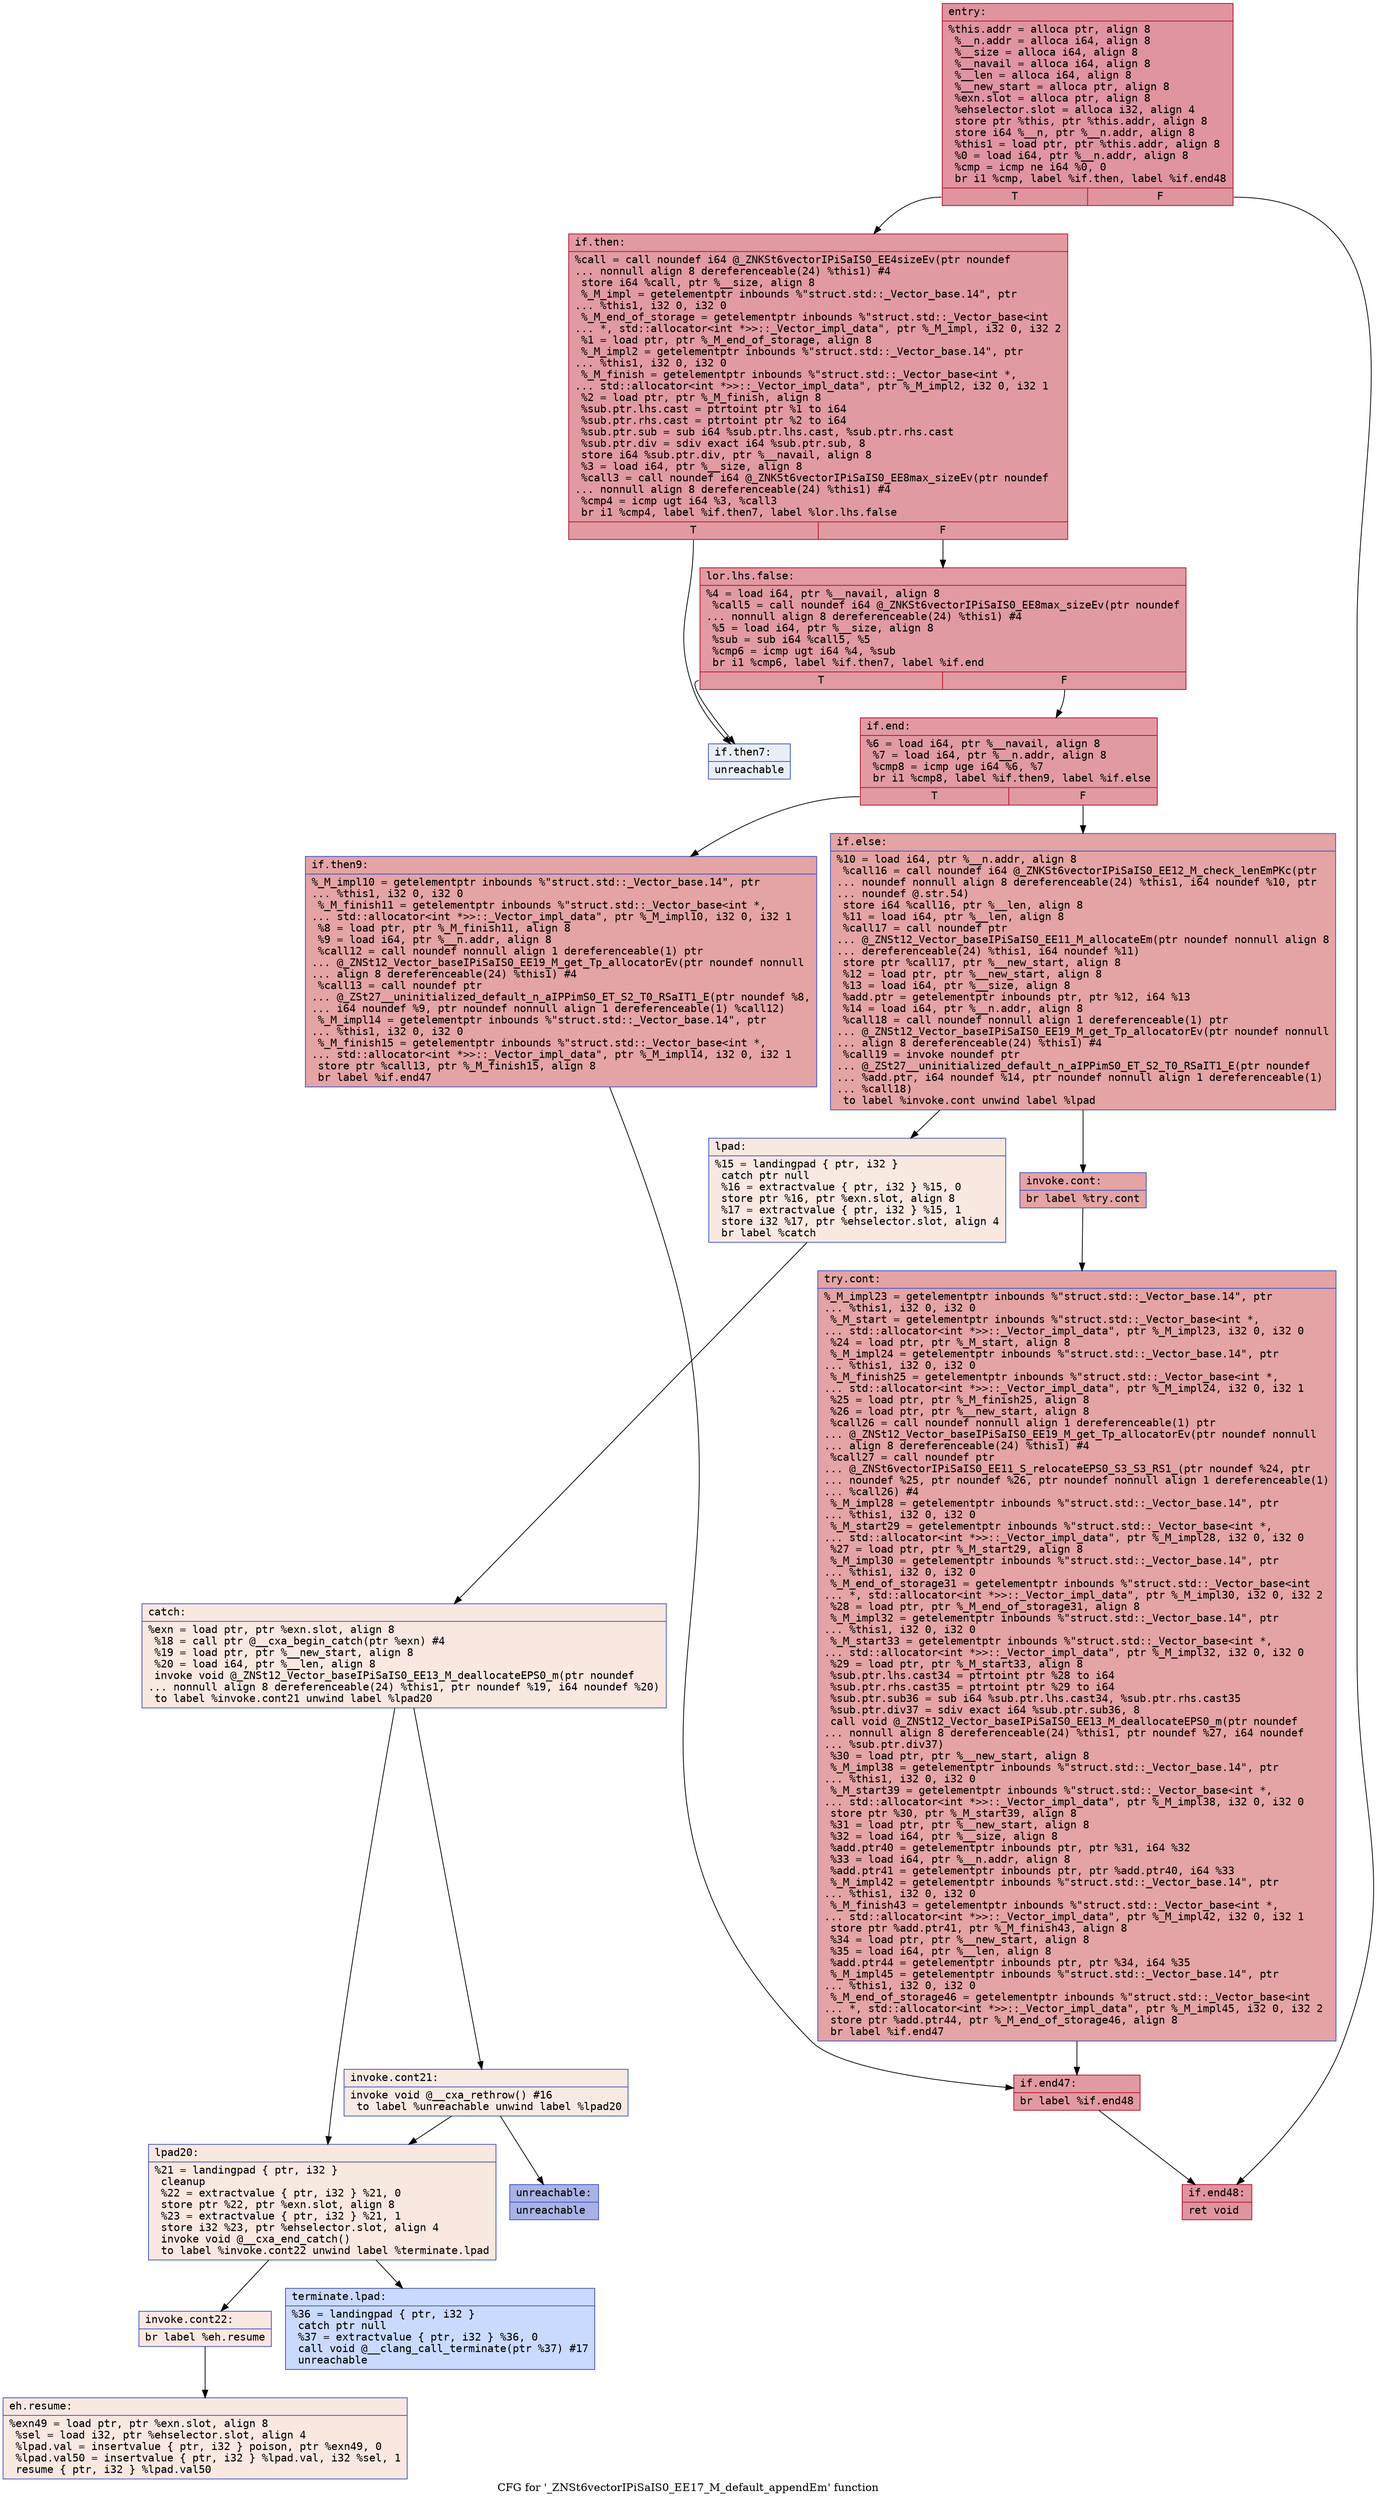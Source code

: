 digraph "CFG for '_ZNSt6vectorIPiSaIS0_EE17_M_default_appendEm' function" {
	label="CFG for '_ZNSt6vectorIPiSaIS0_EE17_M_default_appendEm' function";

	Node0x56285ad55a00 [shape=record,color="#b70d28ff", style=filled, fillcolor="#b70d2870" fontname="Courier",label="{entry:\l|  %this.addr = alloca ptr, align 8\l  %__n.addr = alloca i64, align 8\l  %__size = alloca i64, align 8\l  %__navail = alloca i64, align 8\l  %__len = alloca i64, align 8\l  %__new_start = alloca ptr, align 8\l  %exn.slot = alloca ptr, align 8\l  %ehselector.slot = alloca i32, align 4\l  store ptr %this, ptr %this.addr, align 8\l  store i64 %__n, ptr %__n.addr, align 8\l  %this1 = load ptr, ptr %this.addr, align 8\l  %0 = load i64, ptr %__n.addr, align 8\l  %cmp = icmp ne i64 %0, 0\l  br i1 %cmp, label %if.then, label %if.end48\l|{<s0>T|<s1>F}}"];
	Node0x56285ad55a00:s0 -> Node0x56285ad558e0[tooltip="entry -> if.then\nProbability 62.50%" ];
	Node0x56285ad55a00:s1 -> Node0x56285ad55950[tooltip="entry -> if.end48\nProbability 37.50%" ];
	Node0x56285ad558e0 [shape=record,color="#b70d28ff", style=filled, fillcolor="#bb1b2c70" fontname="Courier",label="{if.then:\l|  %call = call noundef i64 @_ZNKSt6vectorIPiSaIS0_EE4sizeEv(ptr noundef\l... nonnull align 8 dereferenceable(24) %this1) #4\l  store i64 %call, ptr %__size, align 8\l  %_M_impl = getelementptr inbounds %\"struct.std::_Vector_base.14\", ptr\l... %this1, i32 0, i32 0\l  %_M_end_of_storage = getelementptr inbounds %\"struct.std::_Vector_base\<int\l... *, std::allocator\<int *\>\>::_Vector_impl_data\", ptr %_M_impl, i32 0, i32 2\l  %1 = load ptr, ptr %_M_end_of_storage, align 8\l  %_M_impl2 = getelementptr inbounds %\"struct.std::_Vector_base.14\", ptr\l... %this1, i32 0, i32 0\l  %_M_finish = getelementptr inbounds %\"struct.std::_Vector_base\<int *,\l... std::allocator\<int *\>\>::_Vector_impl_data\", ptr %_M_impl2, i32 0, i32 1\l  %2 = load ptr, ptr %_M_finish, align 8\l  %sub.ptr.lhs.cast = ptrtoint ptr %1 to i64\l  %sub.ptr.rhs.cast = ptrtoint ptr %2 to i64\l  %sub.ptr.sub = sub i64 %sub.ptr.lhs.cast, %sub.ptr.rhs.cast\l  %sub.ptr.div = sdiv exact i64 %sub.ptr.sub, 8\l  store i64 %sub.ptr.div, ptr %__navail, align 8\l  %3 = load i64, ptr %__size, align 8\l  %call3 = call noundef i64 @_ZNKSt6vectorIPiSaIS0_EE8max_sizeEv(ptr noundef\l... nonnull align 8 dereferenceable(24) %this1) #4\l  %cmp4 = icmp ugt i64 %3, %call3\l  br i1 %cmp4, label %if.then7, label %lor.lhs.false\l|{<s0>T|<s1>F}}"];
	Node0x56285ad558e0:s0 -> Node0x56285ad562a0[tooltip="if.then -> if.then7\nProbability 0.00%" ];
	Node0x56285ad558e0:s1 -> Node0x56285ad562f0[tooltip="if.then -> lor.lhs.false\nProbability 100.00%" ];
	Node0x56285ad562f0 [shape=record,color="#b70d28ff", style=filled, fillcolor="#bb1b2c70" fontname="Courier",label="{lor.lhs.false:\l|  %4 = load i64, ptr %__navail, align 8\l  %call5 = call noundef i64 @_ZNKSt6vectorIPiSaIS0_EE8max_sizeEv(ptr noundef\l... nonnull align 8 dereferenceable(24) %this1) #4\l  %5 = load i64, ptr %__size, align 8\l  %sub = sub i64 %call5, %5\l  %cmp6 = icmp ugt i64 %4, %sub\l  br i1 %cmp6, label %if.then7, label %if.end\l|{<s0>T|<s1>F}}"];
	Node0x56285ad562f0:s0 -> Node0x56285ad562a0[tooltip="lor.lhs.false -> if.then7\nProbability 0.00%" ];
	Node0x56285ad562f0:s1 -> Node0x56285ad57860[tooltip="lor.lhs.false -> if.end\nProbability 100.00%" ];
	Node0x56285ad562a0 [shape=record,color="#3d50c3ff", style=filled, fillcolor="#cbd8ee70" fontname="Courier",label="{if.then7:\l|  unreachable\l}"];
	Node0x56285ad57860 [shape=record,color="#b70d28ff", style=filled, fillcolor="#bb1b2c70" fontname="Courier",label="{if.end:\l|  %6 = load i64, ptr %__navail, align 8\l  %7 = load i64, ptr %__n.addr, align 8\l  %cmp8 = icmp uge i64 %6, %7\l  br i1 %cmp8, label %if.then9, label %if.else\l|{<s0>T|<s1>F}}"];
	Node0x56285ad57860:s0 -> Node0x56285ad57b80[tooltip="if.end -> if.then9\nProbability 50.00%" ];
	Node0x56285ad57860:s1 -> Node0x56285ad57bd0[tooltip="if.end -> if.else\nProbability 50.00%" ];
	Node0x56285ad57b80 [shape=record,color="#3d50c3ff", style=filled, fillcolor="#c32e3170" fontname="Courier",label="{if.then9:\l|  %_M_impl10 = getelementptr inbounds %\"struct.std::_Vector_base.14\", ptr\l... %this1, i32 0, i32 0\l  %_M_finish11 = getelementptr inbounds %\"struct.std::_Vector_base\<int *,\l... std::allocator\<int *\>\>::_Vector_impl_data\", ptr %_M_impl10, i32 0, i32 1\l  %8 = load ptr, ptr %_M_finish11, align 8\l  %9 = load i64, ptr %__n.addr, align 8\l  %call12 = call noundef nonnull align 1 dereferenceable(1) ptr\l... @_ZNSt12_Vector_baseIPiSaIS0_EE19_M_get_Tp_allocatorEv(ptr noundef nonnull\l... align 8 dereferenceable(24) %this1) #4\l  %call13 = call noundef ptr\l... @_ZSt27__uninitialized_default_n_aIPPimS0_ET_S2_T0_RSaIT1_E(ptr noundef %8,\l... i64 noundef %9, ptr noundef nonnull align 1 dereferenceable(1) %call12)\l  %_M_impl14 = getelementptr inbounds %\"struct.std::_Vector_base.14\", ptr\l... %this1, i32 0, i32 0\l  %_M_finish15 = getelementptr inbounds %\"struct.std::_Vector_base\<int *,\l... std::allocator\<int *\>\>::_Vector_impl_data\", ptr %_M_impl14, i32 0, i32 1\l  store ptr %call13, ptr %_M_finish15, align 8\l  br label %if.end47\l}"];
	Node0x56285ad57b80 -> Node0x56285ad580d0[tooltip="if.then9 -> if.end47\nProbability 100.00%" ];
	Node0x56285ad57bd0 [shape=record,color="#3d50c3ff", style=filled, fillcolor="#c32e3170" fontname="Courier",label="{if.else:\l|  %10 = load i64, ptr %__n.addr, align 8\l  %call16 = call noundef i64 @_ZNKSt6vectorIPiSaIS0_EE12_M_check_lenEmPKc(ptr\l... noundef nonnull align 8 dereferenceable(24) %this1, i64 noundef %10, ptr\l... noundef @.str.54)\l  store i64 %call16, ptr %__len, align 8\l  %11 = load i64, ptr %__len, align 8\l  %call17 = call noundef ptr\l... @_ZNSt12_Vector_baseIPiSaIS0_EE11_M_allocateEm(ptr noundef nonnull align 8\l... dereferenceable(24) %this1, i64 noundef %11)\l  store ptr %call17, ptr %__new_start, align 8\l  %12 = load ptr, ptr %__new_start, align 8\l  %13 = load i64, ptr %__size, align 8\l  %add.ptr = getelementptr inbounds ptr, ptr %12, i64 %13\l  %14 = load i64, ptr %__n.addr, align 8\l  %call18 = call noundef nonnull align 1 dereferenceable(1) ptr\l... @_ZNSt12_Vector_baseIPiSaIS0_EE19_M_get_Tp_allocatorEv(ptr noundef nonnull\l... align 8 dereferenceable(24) %this1) #4\l  %call19 = invoke noundef ptr\l... @_ZSt27__uninitialized_default_n_aIPPimS0_ET_S2_T0_RSaIT1_E(ptr noundef\l... %add.ptr, i64 noundef %14, ptr noundef nonnull align 1 dereferenceable(1)\l... %call18)\l          to label %invoke.cont unwind label %lpad\l}"];
	Node0x56285ad57bd0 -> Node0x56285ad58e90[tooltip="if.else -> invoke.cont\nProbability 100.00%" ];
	Node0x56285ad57bd0 -> Node0x56285ad58f40[tooltip="if.else -> lpad\nProbability 0.00%" ];
	Node0x56285ad58e90 [shape=record,color="#3d50c3ff", style=filled, fillcolor="#c32e3170" fontname="Courier",label="{invoke.cont:\l|  br label %try.cont\l}"];
	Node0x56285ad58e90 -> Node0x56285ad58e40[tooltip="invoke.cont -> try.cont\nProbability 100.00%" ];
	Node0x56285ad58f40 [shape=record,color="#3d50c3ff", style=filled, fillcolor="#f1ccb870" fontname="Courier",label="{lpad:\l|  %15 = landingpad \{ ptr, i32 \}\l          catch ptr null\l  %16 = extractvalue \{ ptr, i32 \} %15, 0\l  store ptr %16, ptr %exn.slot, align 8\l  %17 = extractvalue \{ ptr, i32 \} %15, 1\l  store i32 %17, ptr %ehselector.slot, align 4\l  br label %catch\l}"];
	Node0x56285ad58f40 -> Node0x56285ad573a0[tooltip="lpad -> catch\nProbability 100.00%" ];
	Node0x56285ad573a0 [shape=record,color="#3d50c3ff", style=filled, fillcolor="#f1ccb870" fontname="Courier",label="{catch:\l|  %exn = load ptr, ptr %exn.slot, align 8\l  %18 = call ptr @__cxa_begin_catch(ptr %exn) #4\l  %19 = load ptr, ptr %__new_start, align 8\l  %20 = load i64, ptr %__len, align 8\l  invoke void @_ZNSt12_Vector_baseIPiSaIS0_EE13_M_deallocateEPS0_m(ptr noundef\l... nonnull align 8 dereferenceable(24) %this1, ptr noundef %19, i64 noundef %20)\l          to label %invoke.cont21 unwind label %lpad20\l}"];
	Node0x56285ad573a0 -> Node0x56285ad59c60[tooltip="catch -> invoke.cont21\nProbability 50.00%" ];
	Node0x56285ad573a0 -> Node0x56285ad59cb0[tooltip="catch -> lpad20\nProbability 50.00%" ];
	Node0x56285ad59c60 [shape=record,color="#3d50c3ff", style=filled, fillcolor="#eed0c070" fontname="Courier",label="{invoke.cont21:\l|  invoke void @__cxa_rethrow() #16\l          to label %unreachable unwind label %lpad20\l}"];
	Node0x56285ad59c60 -> Node0x56285ad59f10[tooltip="invoke.cont21 -> unreachable\nProbability 0.00%" ];
	Node0x56285ad59c60 -> Node0x56285ad59cb0[tooltip="invoke.cont21 -> lpad20\nProbability 100.00%" ];
	Node0x56285ad59cb0 [shape=record,color="#3d50c3ff", style=filled, fillcolor="#f1ccb870" fontname="Courier",label="{lpad20:\l|  %21 = landingpad \{ ptr, i32 \}\l          cleanup\l  %22 = extractvalue \{ ptr, i32 \} %21, 0\l  store ptr %22, ptr %exn.slot, align 8\l  %23 = extractvalue \{ ptr, i32 \} %21, 1\l  store i32 %23, ptr %ehselector.slot, align 4\l  invoke void @__cxa_end_catch()\l          to label %invoke.cont22 unwind label %terminate.lpad\l}"];
	Node0x56285ad59cb0 -> Node0x56285ad5a300[tooltip="lpad20 -> invoke.cont22\nProbability 100.00%" ];
	Node0x56285ad59cb0 -> Node0x56285ad5a3b0[tooltip="lpad20 -> terminate.lpad\nProbability 0.00%" ];
	Node0x56285ad5a300 [shape=record,color="#3d50c3ff", style=filled, fillcolor="#f1ccb870" fontname="Courier",label="{invoke.cont22:\l|  br label %eh.resume\l}"];
	Node0x56285ad5a300 -> Node0x56285ad5a5d0[tooltip="invoke.cont22 -> eh.resume\nProbability 100.00%" ];
	Node0x56285ad58e40 [shape=record,color="#3d50c3ff", style=filled, fillcolor="#c32e3170" fontname="Courier",label="{try.cont:\l|  %_M_impl23 = getelementptr inbounds %\"struct.std::_Vector_base.14\", ptr\l... %this1, i32 0, i32 0\l  %_M_start = getelementptr inbounds %\"struct.std::_Vector_base\<int *,\l... std::allocator\<int *\>\>::_Vector_impl_data\", ptr %_M_impl23, i32 0, i32 0\l  %24 = load ptr, ptr %_M_start, align 8\l  %_M_impl24 = getelementptr inbounds %\"struct.std::_Vector_base.14\", ptr\l... %this1, i32 0, i32 0\l  %_M_finish25 = getelementptr inbounds %\"struct.std::_Vector_base\<int *,\l... std::allocator\<int *\>\>::_Vector_impl_data\", ptr %_M_impl24, i32 0, i32 1\l  %25 = load ptr, ptr %_M_finish25, align 8\l  %26 = load ptr, ptr %__new_start, align 8\l  %call26 = call noundef nonnull align 1 dereferenceable(1) ptr\l... @_ZNSt12_Vector_baseIPiSaIS0_EE19_M_get_Tp_allocatorEv(ptr noundef nonnull\l... align 8 dereferenceable(24) %this1) #4\l  %call27 = call noundef ptr\l... @_ZNSt6vectorIPiSaIS0_EE11_S_relocateEPS0_S3_S3_RS1_(ptr noundef %24, ptr\l... noundef %25, ptr noundef %26, ptr noundef nonnull align 1 dereferenceable(1)\l... %call26) #4\l  %_M_impl28 = getelementptr inbounds %\"struct.std::_Vector_base.14\", ptr\l... %this1, i32 0, i32 0\l  %_M_start29 = getelementptr inbounds %\"struct.std::_Vector_base\<int *,\l... std::allocator\<int *\>\>::_Vector_impl_data\", ptr %_M_impl28, i32 0, i32 0\l  %27 = load ptr, ptr %_M_start29, align 8\l  %_M_impl30 = getelementptr inbounds %\"struct.std::_Vector_base.14\", ptr\l... %this1, i32 0, i32 0\l  %_M_end_of_storage31 = getelementptr inbounds %\"struct.std::_Vector_base\<int\l... *, std::allocator\<int *\>\>::_Vector_impl_data\", ptr %_M_impl30, i32 0, i32 2\l  %28 = load ptr, ptr %_M_end_of_storage31, align 8\l  %_M_impl32 = getelementptr inbounds %\"struct.std::_Vector_base.14\", ptr\l... %this1, i32 0, i32 0\l  %_M_start33 = getelementptr inbounds %\"struct.std::_Vector_base\<int *,\l... std::allocator\<int *\>\>::_Vector_impl_data\", ptr %_M_impl32, i32 0, i32 0\l  %29 = load ptr, ptr %_M_start33, align 8\l  %sub.ptr.lhs.cast34 = ptrtoint ptr %28 to i64\l  %sub.ptr.rhs.cast35 = ptrtoint ptr %29 to i64\l  %sub.ptr.sub36 = sub i64 %sub.ptr.lhs.cast34, %sub.ptr.rhs.cast35\l  %sub.ptr.div37 = sdiv exact i64 %sub.ptr.sub36, 8\l  call void @_ZNSt12_Vector_baseIPiSaIS0_EE13_M_deallocateEPS0_m(ptr noundef\l... nonnull align 8 dereferenceable(24) %this1, ptr noundef %27, i64 noundef\l... %sub.ptr.div37)\l  %30 = load ptr, ptr %__new_start, align 8\l  %_M_impl38 = getelementptr inbounds %\"struct.std::_Vector_base.14\", ptr\l... %this1, i32 0, i32 0\l  %_M_start39 = getelementptr inbounds %\"struct.std::_Vector_base\<int *,\l... std::allocator\<int *\>\>::_Vector_impl_data\", ptr %_M_impl38, i32 0, i32 0\l  store ptr %30, ptr %_M_start39, align 8\l  %31 = load ptr, ptr %__new_start, align 8\l  %32 = load i64, ptr %__size, align 8\l  %add.ptr40 = getelementptr inbounds ptr, ptr %31, i64 %32\l  %33 = load i64, ptr %__n.addr, align 8\l  %add.ptr41 = getelementptr inbounds ptr, ptr %add.ptr40, i64 %33\l  %_M_impl42 = getelementptr inbounds %\"struct.std::_Vector_base.14\", ptr\l... %this1, i32 0, i32 0\l  %_M_finish43 = getelementptr inbounds %\"struct.std::_Vector_base\<int *,\l... std::allocator\<int *\>\>::_Vector_impl_data\", ptr %_M_impl42, i32 0, i32 1\l  store ptr %add.ptr41, ptr %_M_finish43, align 8\l  %34 = load ptr, ptr %__new_start, align 8\l  %35 = load i64, ptr %__len, align 8\l  %add.ptr44 = getelementptr inbounds ptr, ptr %34, i64 %35\l  %_M_impl45 = getelementptr inbounds %\"struct.std::_Vector_base.14\", ptr\l... %this1, i32 0, i32 0\l  %_M_end_of_storage46 = getelementptr inbounds %\"struct.std::_Vector_base\<int\l... *, std::allocator\<int *\>\>::_Vector_impl_data\", ptr %_M_impl45, i32 0, i32 2\l  store ptr %add.ptr44, ptr %_M_end_of_storage46, align 8\l  br label %if.end47\l}"];
	Node0x56285ad58e40 -> Node0x56285ad580d0[tooltip="try.cont -> if.end47\nProbability 100.00%" ];
	Node0x56285ad580d0 [shape=record,color="#b70d28ff", style=filled, fillcolor="#bb1b2c70" fontname="Courier",label="{if.end47:\l|  br label %if.end48\l}"];
	Node0x56285ad580d0 -> Node0x56285ad55950[tooltip="if.end47 -> if.end48\nProbability 100.00%" ];
	Node0x56285ad55950 [shape=record,color="#b70d28ff", style=filled, fillcolor="#b70d2870" fontname="Courier",label="{if.end48:\l|  ret void\l}"];
	Node0x56285ad5a5d0 [shape=record,color="#3d50c3ff", style=filled, fillcolor="#f1ccb870" fontname="Courier",label="{eh.resume:\l|  %exn49 = load ptr, ptr %exn.slot, align 8\l  %sel = load i32, ptr %ehselector.slot, align 4\l  %lpad.val = insertvalue \{ ptr, i32 \} poison, ptr %exn49, 0\l  %lpad.val50 = insertvalue \{ ptr, i32 \} %lpad.val, i32 %sel, 1\l  resume \{ ptr, i32 \} %lpad.val50\l}"];
	Node0x56285ad5a3b0 [shape=record,color="#3d50c3ff", style=filled, fillcolor="#88abfd70" fontname="Courier",label="{terminate.lpad:\l|  %36 = landingpad \{ ptr, i32 \}\l          catch ptr null\l  %37 = extractvalue \{ ptr, i32 \} %36, 0\l  call void @__clang_call_terminate(ptr %37) #17\l  unreachable\l}"];
	Node0x56285ad59f10 [shape=record,color="#3d50c3ff", style=filled, fillcolor="#3d50c370" fontname="Courier",label="{unreachable:\l|  unreachable\l}"];
}

